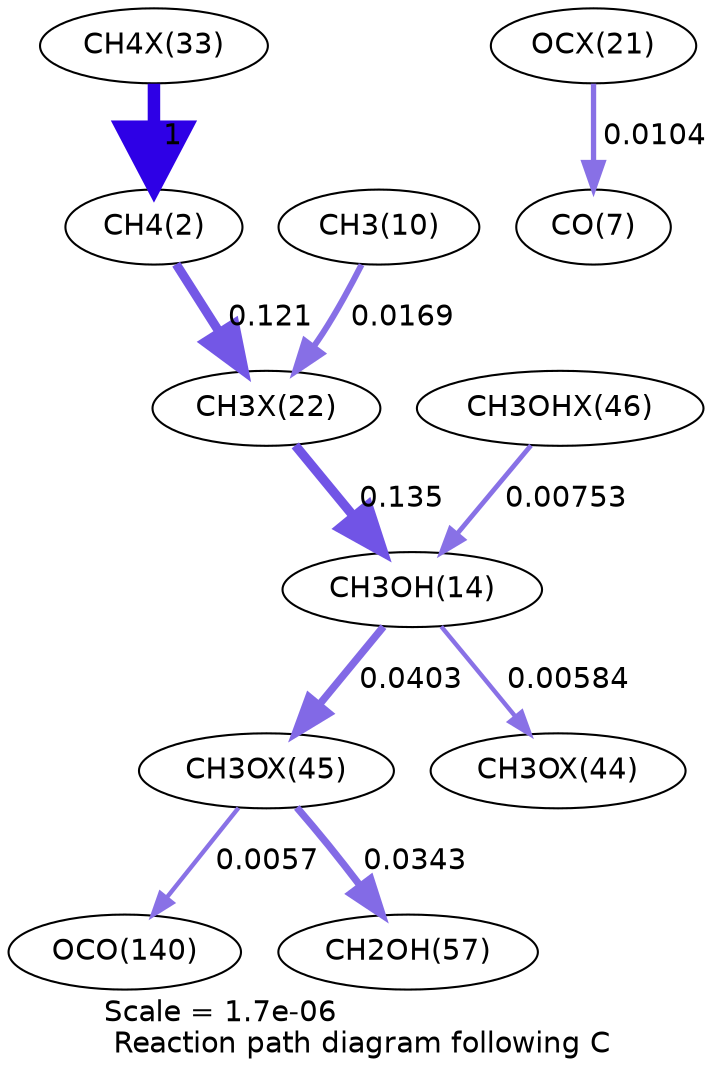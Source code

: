 digraph reaction_paths {
center=1;
s41 -> s4[fontname="Helvetica", penwidth=6, arrowsize=3, color="0.7, 1.5, 0.9"
, label=" 1"];
s4 -> s36[fontname="Helvetica", penwidth=4.4, arrowsize=2.2, color="0.7, 0.621, 0.9"
, label=" 0.121"];
s12 -> s36[fontname="Helvetica", penwidth=2.92, arrowsize=1.46, color="0.7, 0.517, 0.9"
, label=" 0.0169"];
s36 -> s16[fontname="Helvetica", penwidth=4.49, arrowsize=2.24, color="0.7, 0.635, 0.9"
, label=" 0.135"];
s51 -> s16[fontname="Helvetica", penwidth=2.31, arrowsize=1.15, color="0.7, 0.508, 0.9"
, label=" 0.00753"];
s16 -> s50[fontname="Helvetica", penwidth=3.57, arrowsize=1.79, color="0.7, 0.54, 0.9"
, label=" 0.0403"];
s16 -> s49[fontname="Helvetica", penwidth=2.12, arrowsize=1.06, color="0.7, 0.506, 0.9"
, label=" 0.00584"];
s50 -> s25[fontname="Helvetica", penwidth=2.1, arrowsize=1.05, color="0.7, 0.506, 0.9"
, label=" 0.0057"];
s50 -> s22[fontname="Helvetica", penwidth=3.45, arrowsize=1.73, color="0.7, 0.534, 0.9"
, label=" 0.0343"];
s35 -> s9[fontname="Helvetica", penwidth=2.55, arrowsize=1.28, color="0.7, 0.51, 0.9"
, label=" 0.0104"];
s4 [ fontname="Helvetica", label="CH4(2)"];
s9 [ fontname="Helvetica", label="CO(7)"];
s12 [ fontname="Helvetica", label="CH3(10)"];
s16 [ fontname="Helvetica", label="CH3OH(14)"];
s22 [ fontname="Helvetica", label="CH2OH(57)"];
s25 [ fontname="Helvetica", label="OCO(140)"];
s35 [ fontname="Helvetica", label="OCX(21)"];
s36 [ fontname="Helvetica", label="CH3X(22)"];
s41 [ fontname="Helvetica", label="CH4X(33)"];
s49 [ fontname="Helvetica", label="CH3OX(44)"];
s50 [ fontname="Helvetica", label="CH3OX(45)"];
s51 [ fontname="Helvetica", label="CH3OHX(46)"];
 label = "Scale = 1.7e-06\l Reaction path diagram following C";
 fontname = "Helvetica";
}
